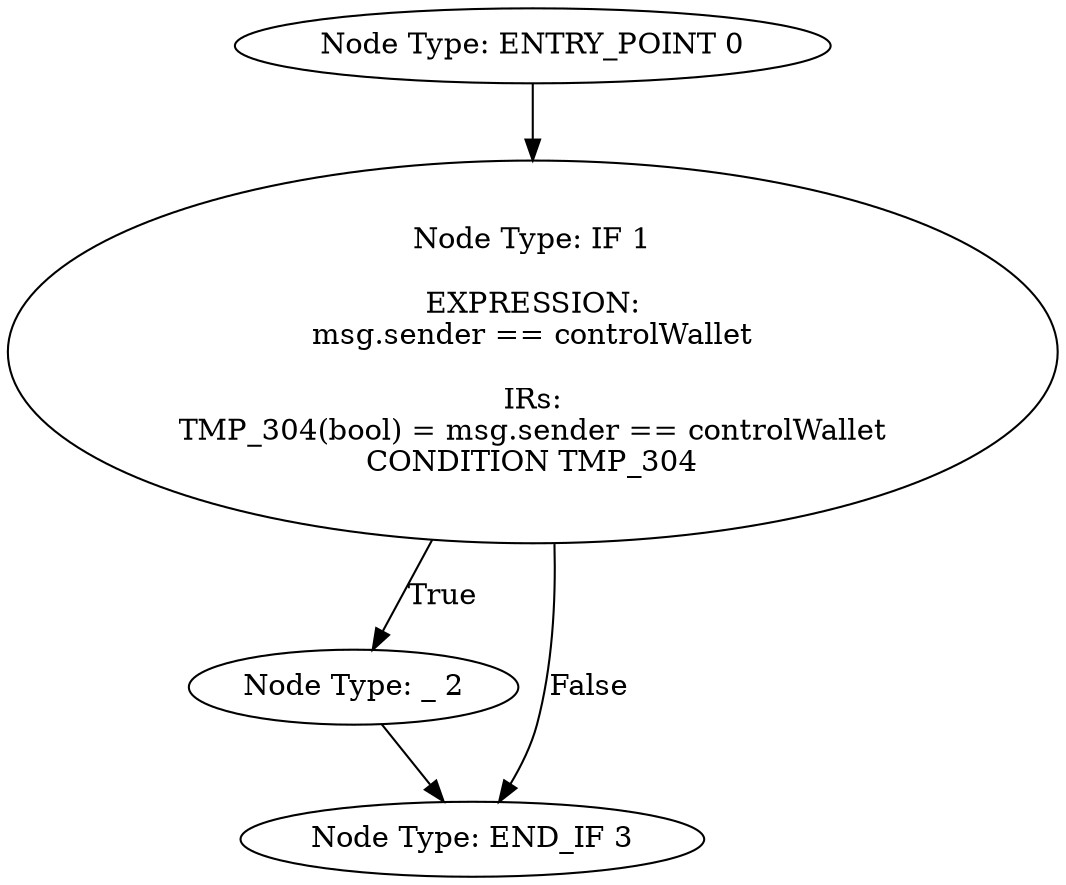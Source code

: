 digraph{
0[label="Node Type: ENTRY_POINT 0
"];
0->1;
1[label="Node Type: IF 1

EXPRESSION:
msg.sender == controlWallet

IRs:
TMP_304(bool) = msg.sender == controlWallet
CONDITION TMP_304"];
1->2[label="True"];
1->3[label="False"];
2[label="Node Type: _ 2
"];
2->3;
3[label="Node Type: END_IF 3
"];
}
